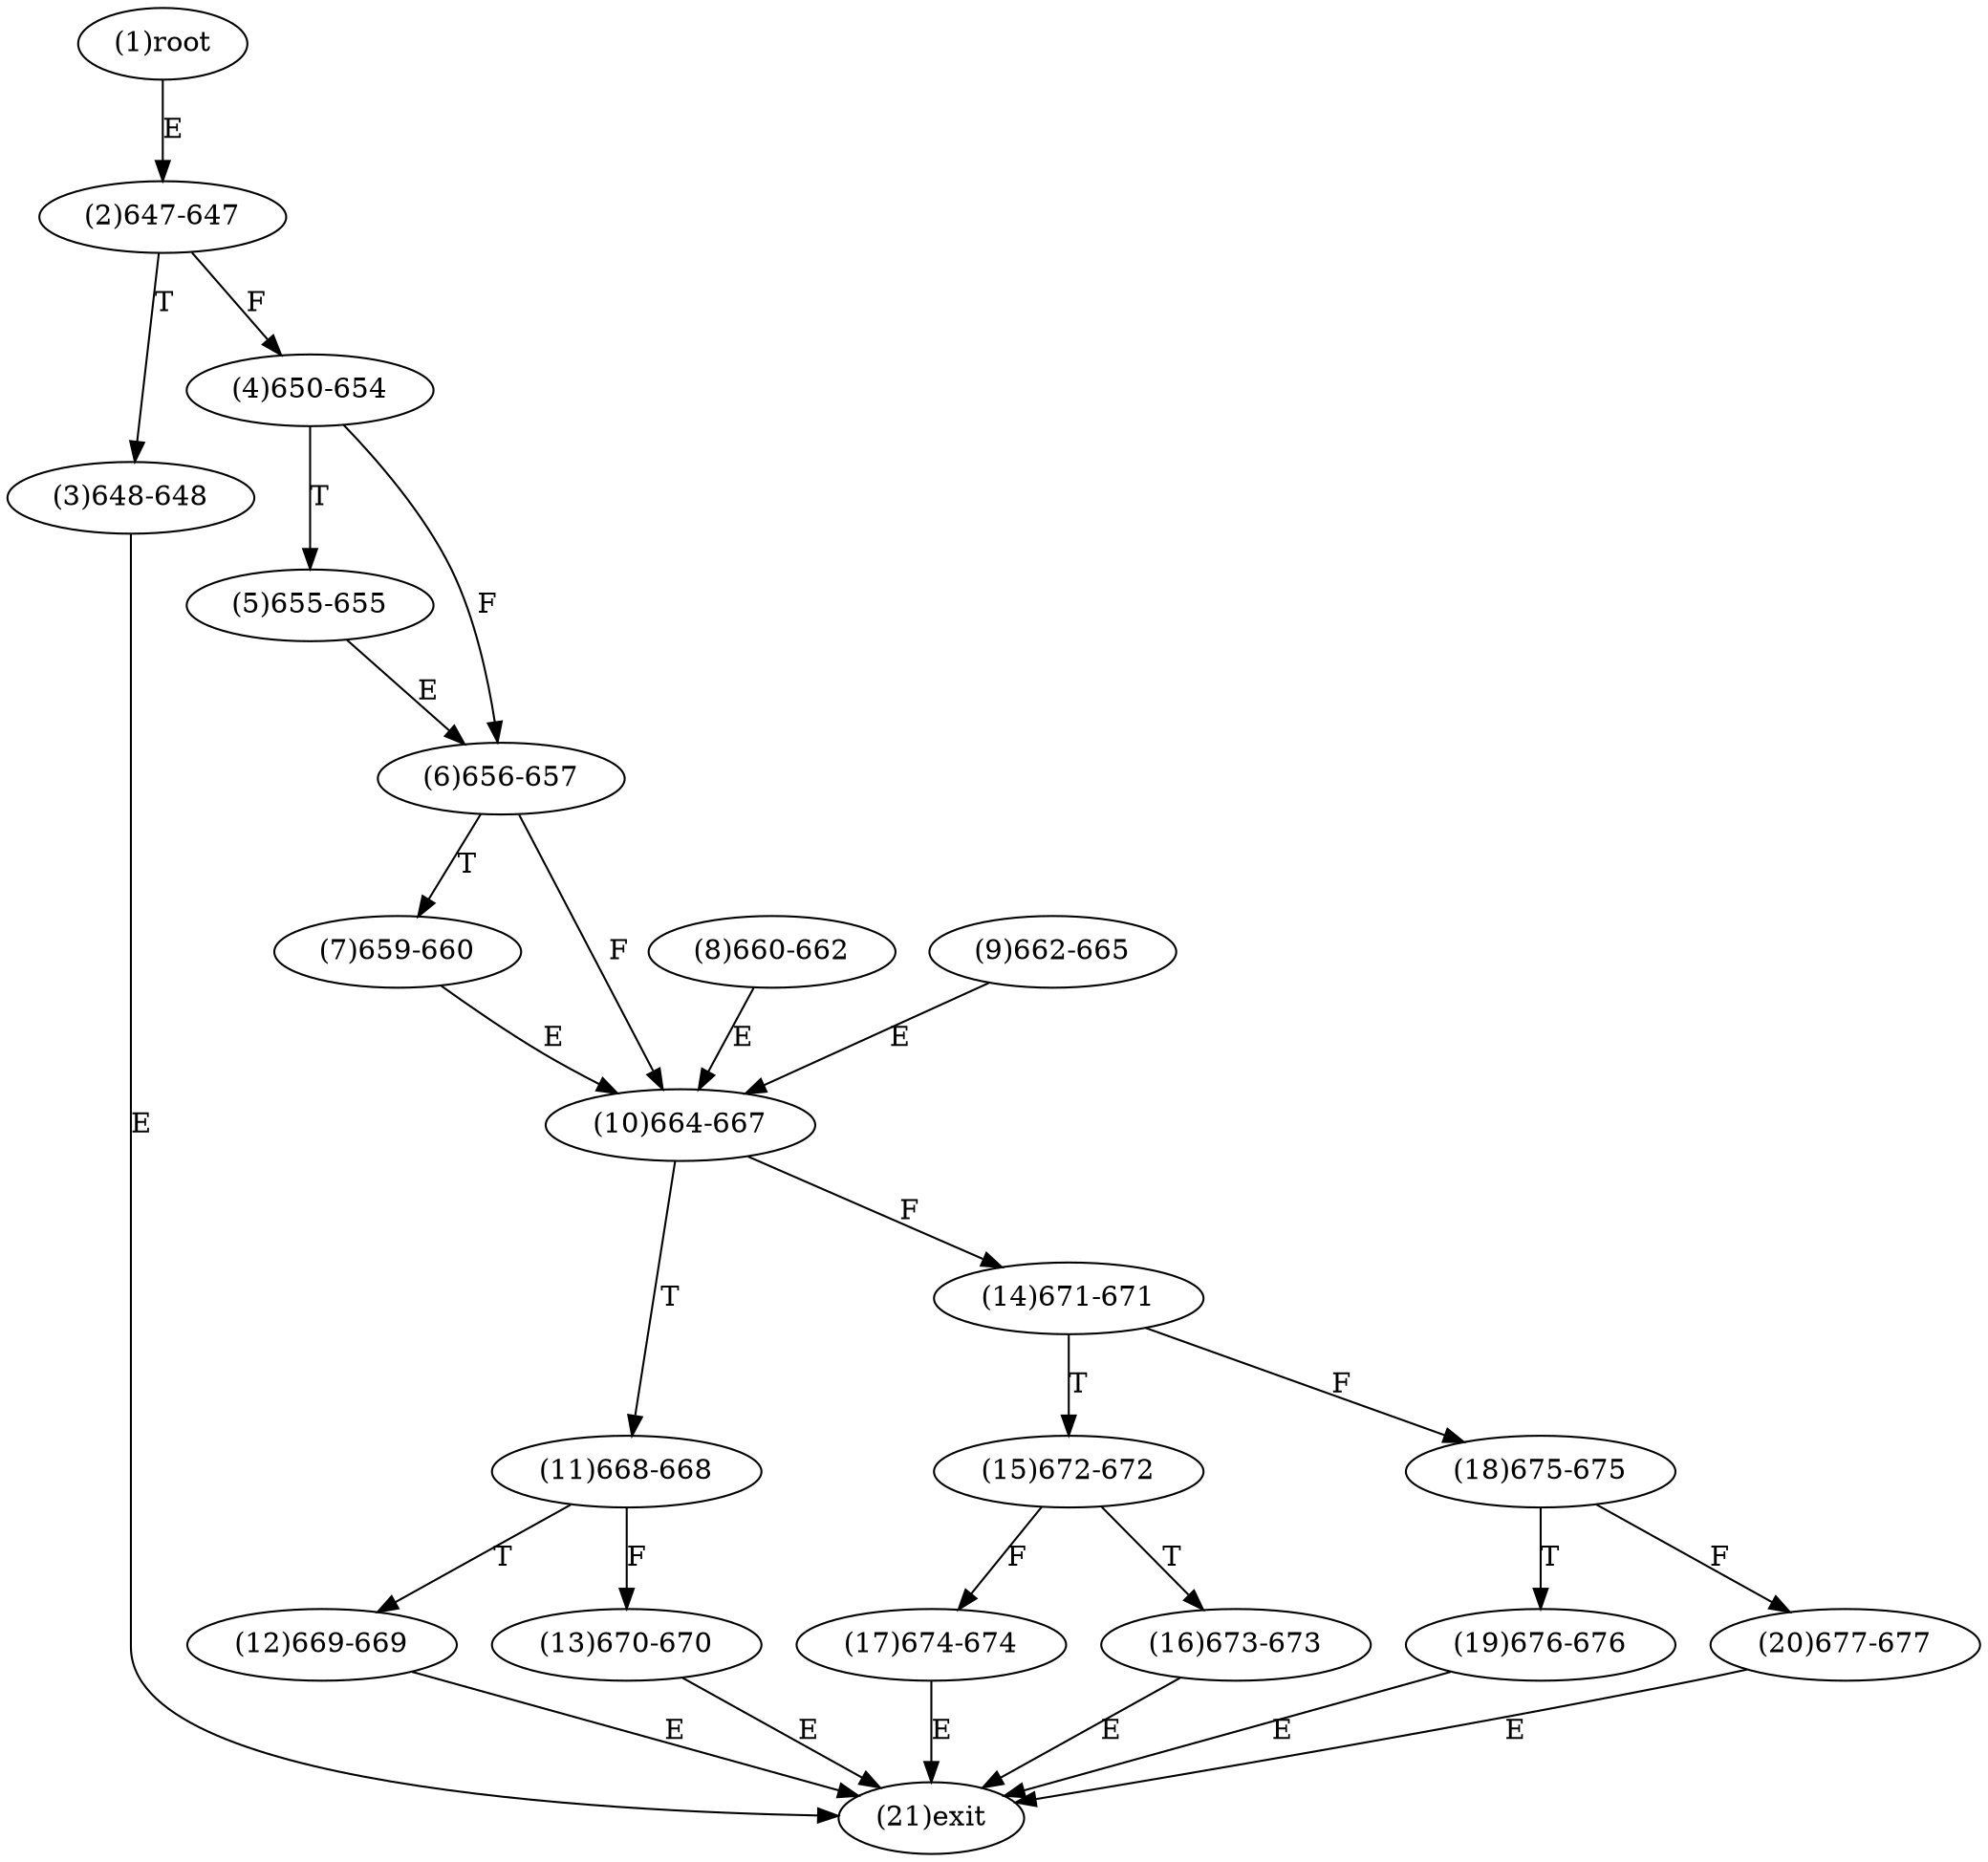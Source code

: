 digraph "" { 
1[ label="(1)root"];
2[ label="(2)647-647"];
3[ label="(3)648-648"];
4[ label="(4)650-654"];
5[ label="(5)655-655"];
6[ label="(6)656-657"];
7[ label="(7)659-660"];
8[ label="(8)660-662"];
9[ label="(9)662-665"];
10[ label="(10)664-667"];
11[ label="(11)668-668"];
12[ label="(12)669-669"];
13[ label="(13)670-670"];
14[ label="(14)671-671"];
15[ label="(15)672-672"];
17[ label="(17)674-674"];
16[ label="(16)673-673"];
19[ label="(19)676-676"];
18[ label="(18)675-675"];
21[ label="(21)exit"];
20[ label="(20)677-677"];
1->2[ label="E"];
2->4[ label="F"];
2->3[ label="T"];
3->21[ label="E"];
4->6[ label="F"];
4->5[ label="T"];
5->6[ label="E"];
6->10[ label="F"];
6->7[ label="T"];
7->10[ label="E"];
8->10[ label="E"];
9->10[ label="E"];
10->14[ label="F"];
10->11[ label="T"];
11->13[ label="F"];
11->12[ label="T"];
12->21[ label="E"];
13->21[ label="E"];
14->18[ label="F"];
14->15[ label="T"];
15->17[ label="F"];
15->16[ label="T"];
16->21[ label="E"];
17->21[ label="E"];
18->20[ label="F"];
18->19[ label="T"];
19->21[ label="E"];
20->21[ label="E"];
}